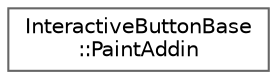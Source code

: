 digraph "类继承关系图"
{
 // LATEX_PDF_SIZE
  bgcolor="transparent";
  edge [fontname=Helvetica,fontsize=10,labelfontname=Helvetica,labelfontsize=10];
  node [fontname=Helvetica,fontsize=10,shape=box,height=0.2,width=0.4];
  rankdir="LR";
  Node0 [id="Node000000",label="InteractiveButtonBase\l::PaintAddin",height=0.2,width=0.4,color="grey40", fillcolor="white", style="filled",URL="$struct_interactive_button_base_1_1_paint_addin.html",tooltip="前景额外图标配置"];
}
